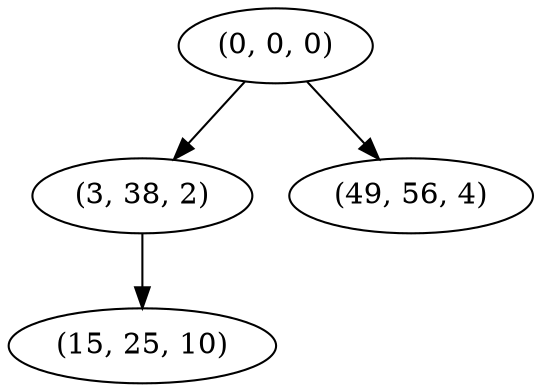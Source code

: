 digraph tree {
    "(0, 0, 0)";
    "(3, 38, 2)";
    "(15, 25, 10)";
    "(49, 56, 4)";
    "(0, 0, 0)" -> "(3, 38, 2)";
    "(0, 0, 0)" -> "(49, 56, 4)";
    "(3, 38, 2)" -> "(15, 25, 10)";
}
